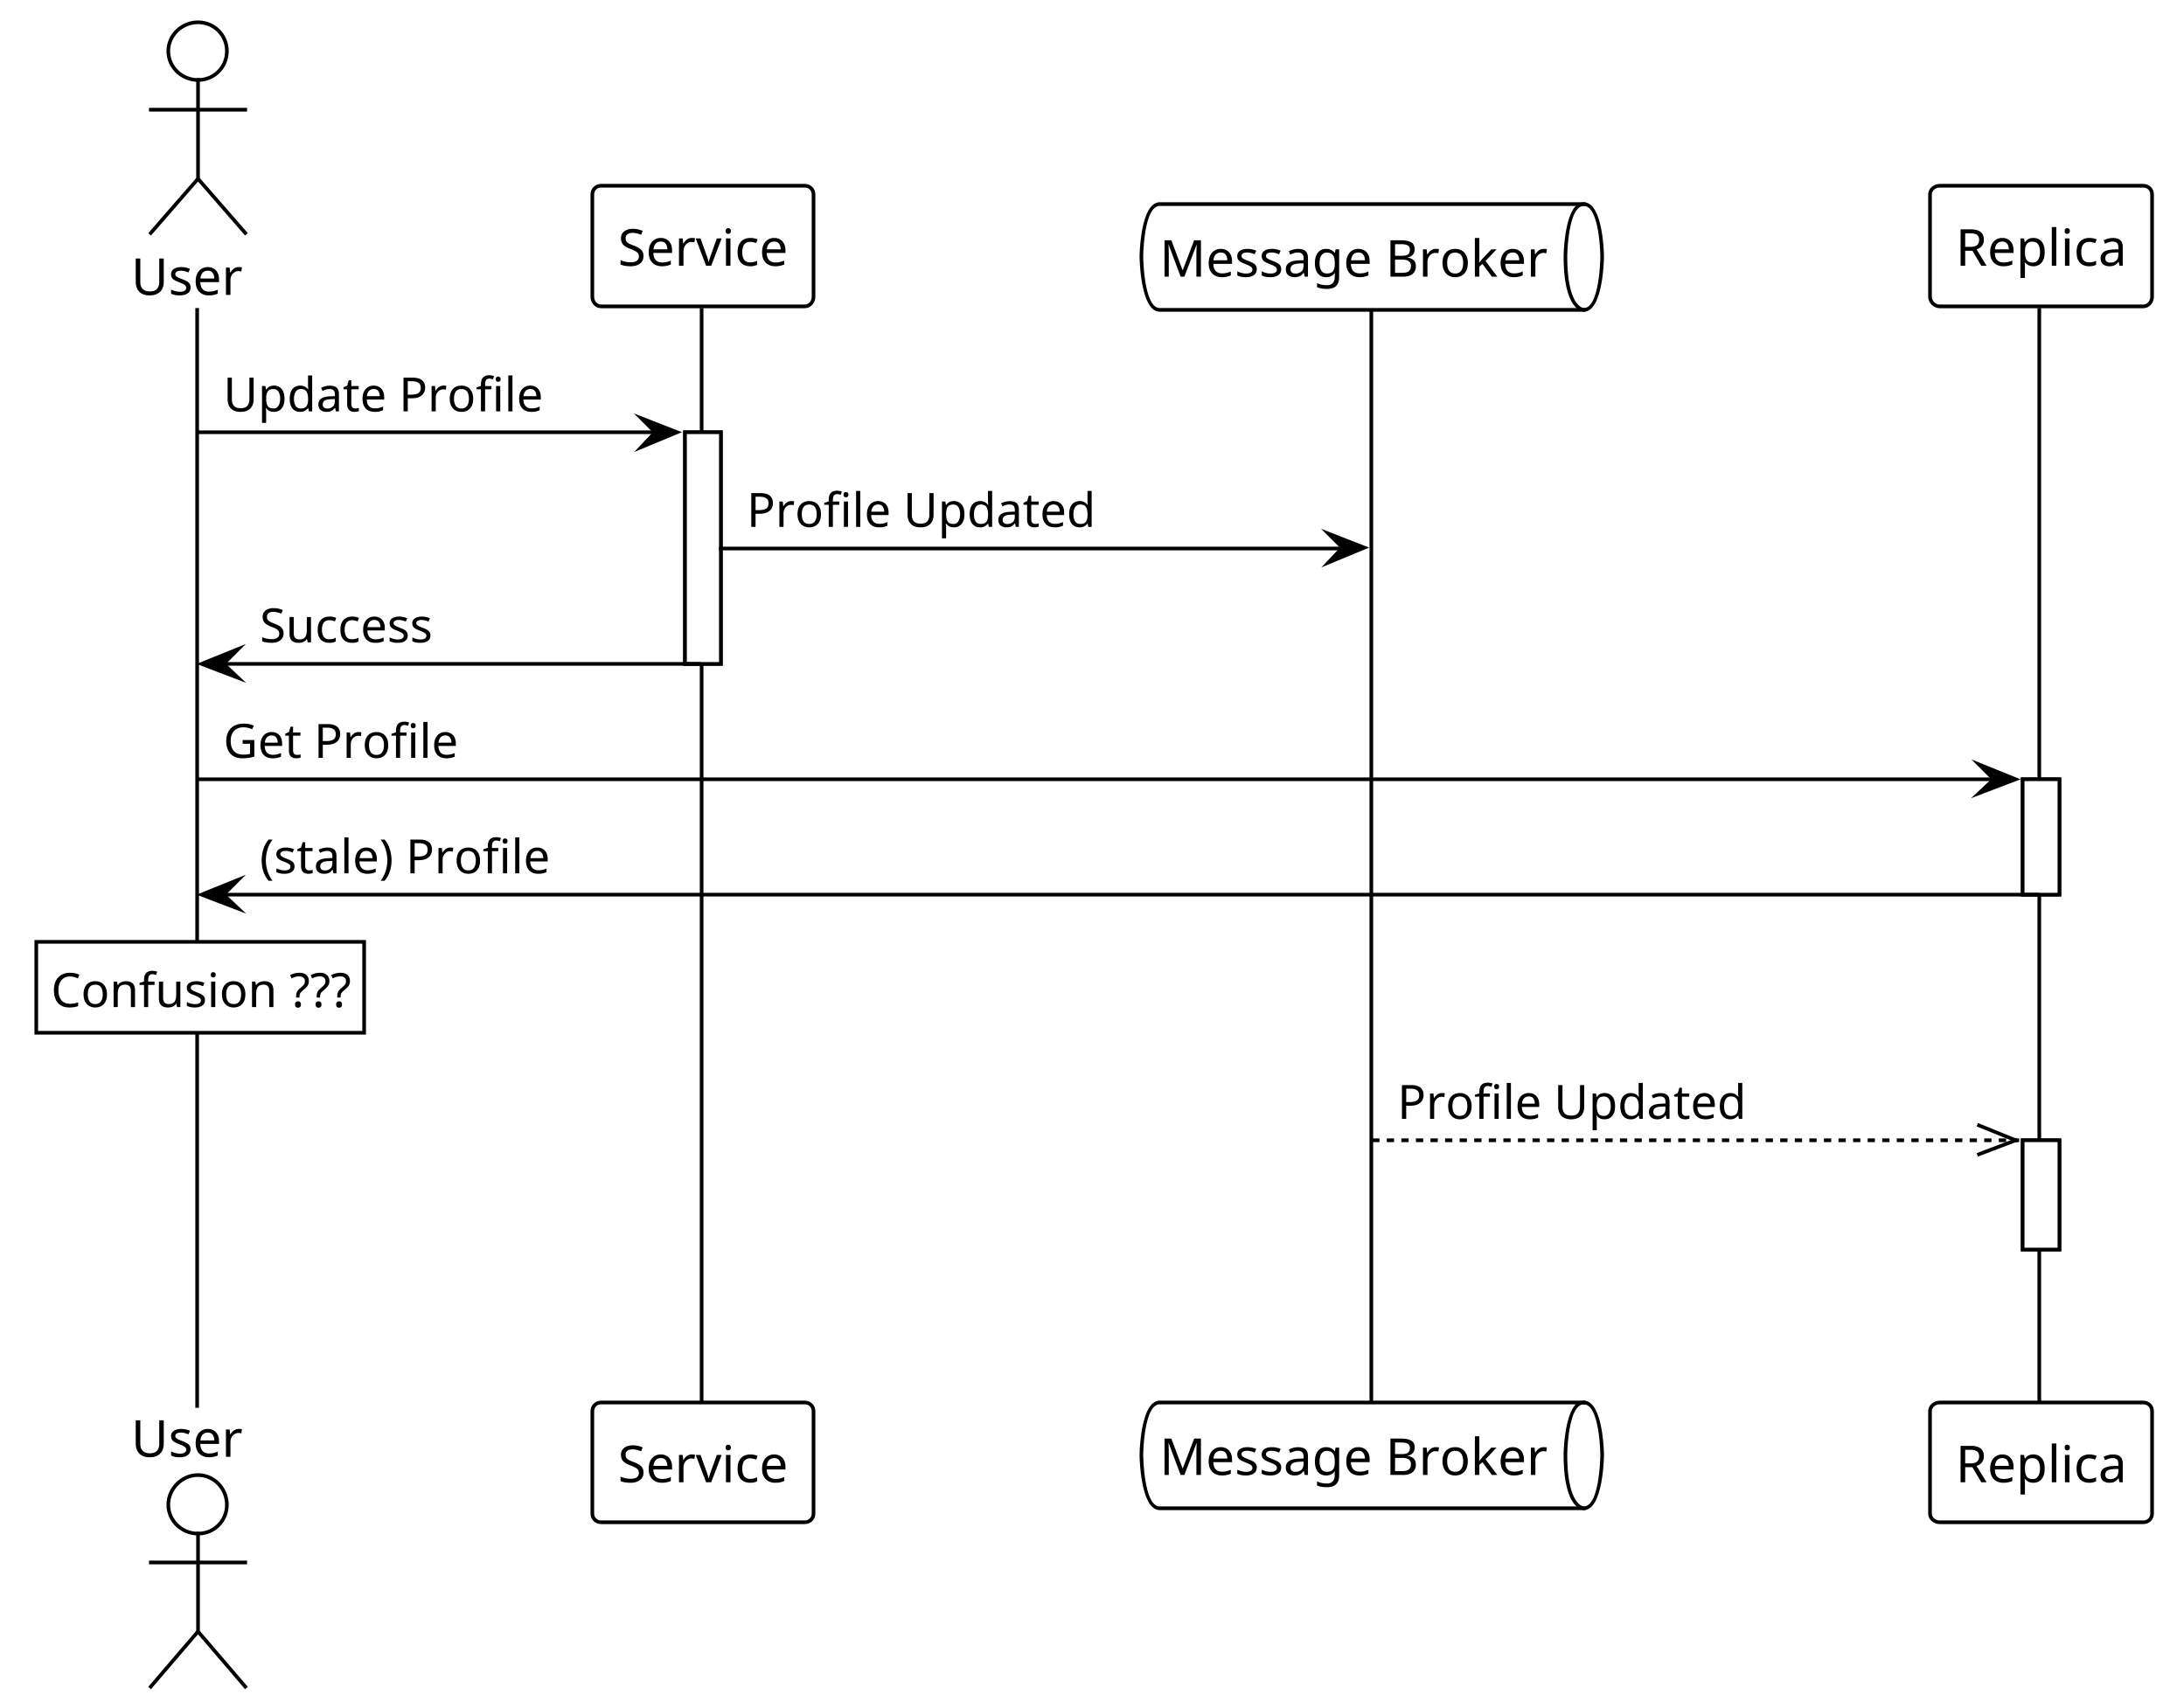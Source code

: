 @startuml
!theme plain
skinparam dpi 400
skinparam defaultFontName Jetbrains Mono
skinparam ParticipantPadding 80

actor User as u
participant Service as s
queue "Message Broker" as b
participant Replica as r

u -> s ++ : Update Profile
s -> b : Profile Updated
s -> u -- : Success
u -> r ++ : Get Profile
r -> u -- : (stale) Profile
rnote over u : Confusion ???
b -->> r ++ : Profile Updated
|||
deactivate r
@enduml
